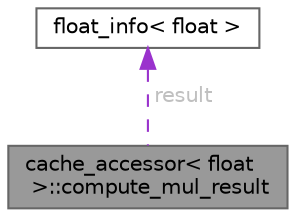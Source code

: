 digraph "cache_accessor&lt; float &gt;::compute_mul_result"
{
 // LATEX_PDF_SIZE
  bgcolor="transparent";
  edge [fontname=Helvetica,fontsize=10,labelfontname=Helvetica,labelfontsize=10];
  node [fontname=Helvetica,fontsize=10,shape=box,height=0.2,width=0.4];
  Node1 [id="Node000001",label="cache_accessor\< float\l \>::compute_mul_result",height=0.2,width=0.4,color="gray40", fillcolor="grey60", style="filled", fontcolor="black",tooltip=" "];
  Node2 -> Node1 [id="edge1_Node000001_Node000002",dir="back",color="darkorchid3",style="dashed",tooltip=" ",label=" result",fontcolor="grey" ];
  Node2 [id="Node000002",label="float_info\< float \>",height=0.2,width=0.4,color="gray40", fillcolor="white", style="filled",URL="$structdetail_1_1dragonbox_1_1float__info_3_01float_01_4.html",tooltip=" "];
}
